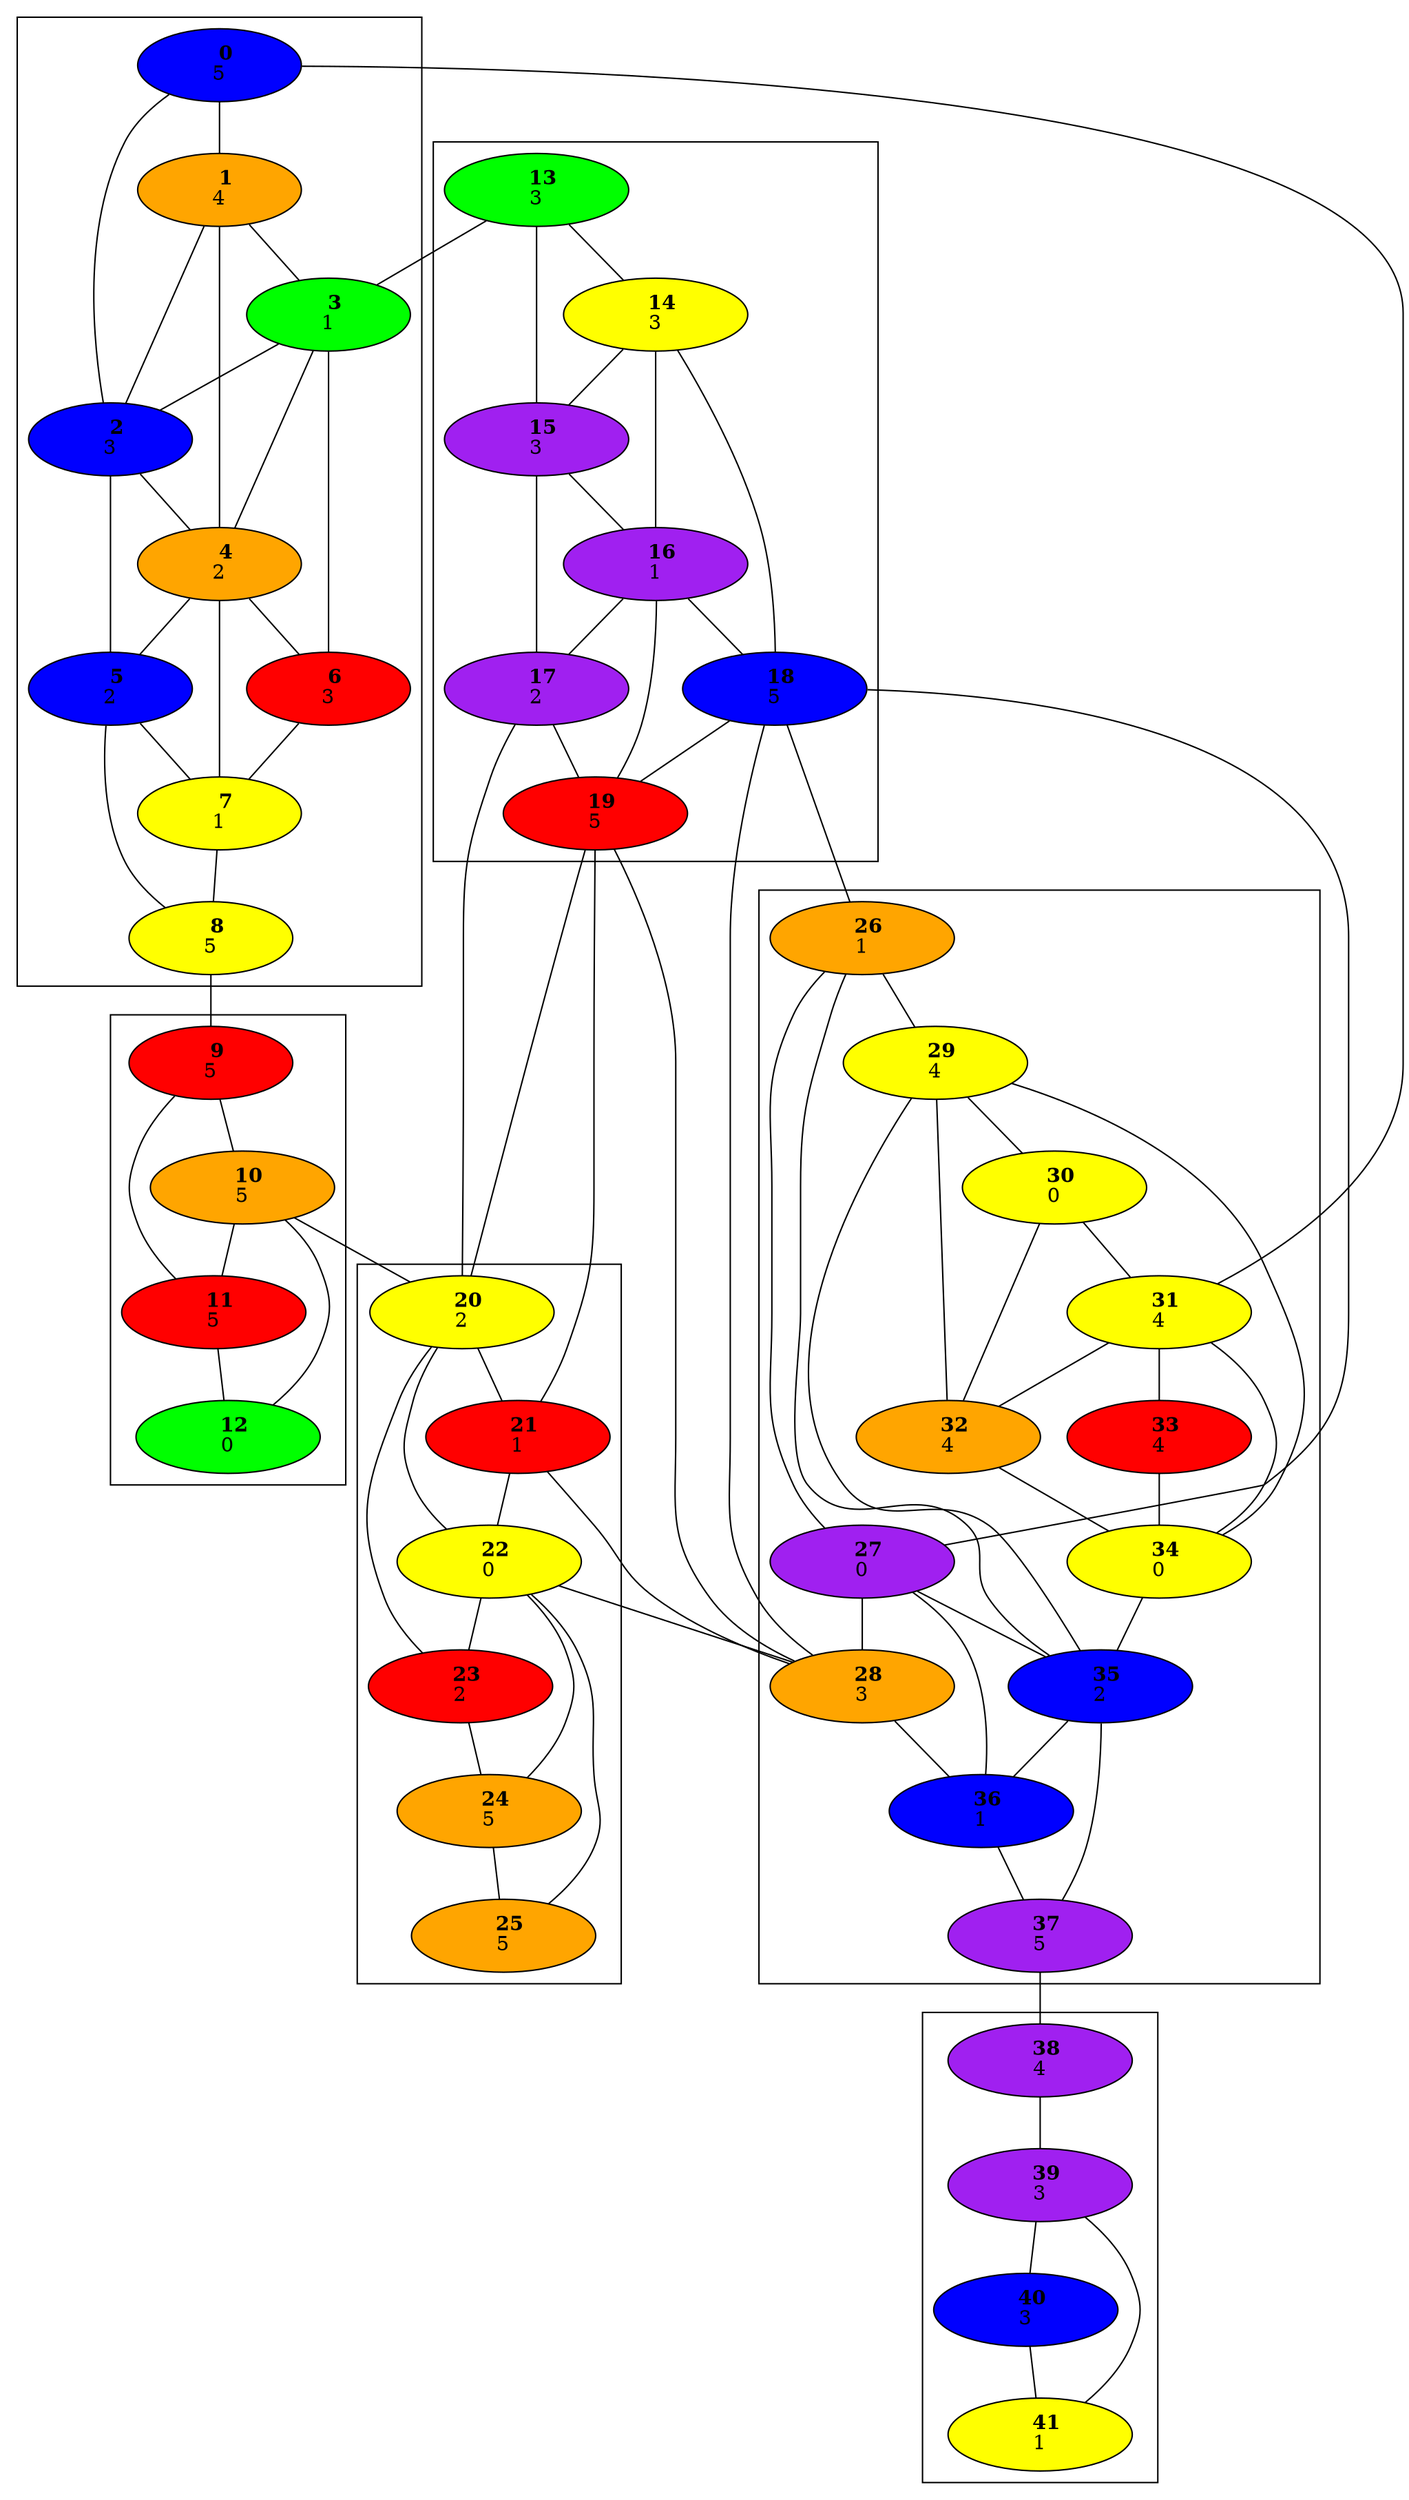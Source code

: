 graph {
	subgraph cluster0 {
		0
		1
		2
		3
		4
		5
		6
		7
		8
	}
	subgraph cluster1 {
		9
		10
		11
		12
	}
	subgraph cluster2 {
		13
		14
		15
		16
		17
		18
		19
	}
	subgraph cluster3 {
		20
		21
		22
		23
		24
		25
	}
	subgraph cluster4 {
		26
		27
		28
		29
		30
		31
		32
		33
		34
		35
		36
		37
	}
	subgraph cluster5 {
		38
		39
		40
		41
	}
	0 -- 1
	0 -- 2
	0 -- 31
	1 -- 2
	1 -- 3
	1 -- 4
	2 -- 4
	2 -- 5
	3 -- 2
	3 -- 4
	3 -- 6
	4 -- 5
	4 -- 6
	4 -- 7
	5 -- 7
	5 -- 8
	6 -- 7
	7 -- 8
	8 -- 9
	9 -- 10
	9 -- 11
	10 -- 11
	10 -- 12
	10 -- 20
	11 -- 12
	13 -- 3
	13 -- 14
	13 -- 15
	14 -- 15
	14 -- 16
	14 -- 18
	15 -- 16
	15 -- 17
	16 -- 17
	16 -- 18
	16 -- 19
	17 -- 19
	17 -- 20
	18 -- 19
	18 -- 26
	18 -- 27
	18 -- 28
	19 -- 20
	19 -- 21
	19 -- 28
	20 -- 21
	20 -- 22
	20 -- 23
	21 -- 22
	21 -- 28
	22 -- 23
	22 -- 24
	22 -- 25
	22 -- 28
	23 -- 24
	24 -- 25
	26 -- 27
	26 -- 29
	26 -- 35
	27 -- 28
	27 -- 35
	27 -- 36
	28 -- 36
	29 -- 30
	29 -- 32
	29 -- 34
	29 -- 35
	30 -- 31
	30 -- 32
	31 -- 32
	31 -- 33
	31 -- 34
	32 -- 34
	33 -- 34
	34 -- 35
	35 -- 36
	35 -- 37
	36 -- 37
	37 -- 38
	38 -- 39
	39 -- 40
	39 -- 41
	40 -- 41
	0 [fillcolor=blue style=filled]
	1 [fillcolor=orange style=filled]
	2 [fillcolor=blue style=filled]
	3 [fillcolor=green style=filled]
	4 [fillcolor=orange style=filled]
	5 [fillcolor=blue style=filled]
	6 [fillcolor=red style=filled]
	7 [fillcolor=yellow style=filled]
	8 [fillcolor=yellow style=filled]
	9 [fillcolor=red style=filled]
	10 [fillcolor=orange style=filled]
	11 [fillcolor=red style=filled]
	12 [fillcolor=green style=filled]
	13 [fillcolor=green style=filled]
	14 [fillcolor=yellow style=filled]
	15 [fillcolor=purple style=filled]
	16 [fillcolor=purple style=filled]
	17 [fillcolor=purple style=filled]
	18 [fillcolor=blue style=filled]
	19 [fillcolor=red style=filled]
	20 [fillcolor=yellow style=filled]
	21 [fillcolor=red style=filled]
	22 [fillcolor=yellow style=filled]
	23 [fillcolor=red style=filled]
	24 [fillcolor=orange style=filled]
	25 [fillcolor=orange style=filled]
	26 [fillcolor=orange style=filled]
	27 [fillcolor=purple style=filled]
	28 [fillcolor=orange style=filled]
	29 [fillcolor=yellow style=filled]
	30 [fillcolor=yellow style=filled]
	31 [fillcolor=yellow style=filled]
	32 [fillcolor=orange style=filled]
	33 [fillcolor=red style=filled]
	34 [fillcolor=yellow style=filled]
	35 [fillcolor=blue style=filled]
	36 [fillcolor=blue style=filled]
	37 [fillcolor=purple style=filled]
	38 [fillcolor=purple style=filled]
	39 [fillcolor=purple style=filled]
	40 [fillcolor=blue style=filled]
	41 [fillcolor=yellow style=filled]
	0 [label=< <b>      0    </b> <br/>5>]
	1 [label=< <b>      1    </b> <br/>4>]
	2 [label=< <b>      2    </b> <br/>3>]
	3 [label=< <b>      3    </b> <br/>1>]
	4 [label=< <b>      4    </b> <br/>2>]
	5 [label=< <b>      5    </b> <br/>2>]
	6 [label=< <b>      6    </b> <br/>3>]
	7 [label=< <b>      7    </b> <br/>1>]
	8 [label=< <b>      8    </b> <br/>5>]
	9 [label=< <b>      9    </b> <br/>5>]
	10 [label=< <b>      10    </b> <br/>5>]
	11 [label=< <b>      11    </b> <br/>5>]
	12 [label=< <b>      12    </b> <br/>0>]
	13 [label=< <b>      13    </b> <br/>3>]
	14 [label=< <b>      14    </b> <br/>3>]
	15 [label=< <b>      15    </b> <br/>3>]
	16 [label=< <b>      16    </b> <br/>1>]
	17 [label=< <b>      17    </b> <br/>2>]
	18 [label=< <b>      18    </b> <br/>5>]
	19 [label=< <b>      19    </b> <br/>5>]
	20 [label=< <b>      20    </b> <br/>2>]
	21 [label=< <b>      21    </b> <br/>1>]
	22 [label=< <b>      22    </b> <br/>0>]
	23 [label=< <b>      23    </b> <br/>2>]
	24 [label=< <b>      24    </b> <br/>5>]
	25 [label=< <b>      25    </b> <br/>5>]
	26 [label=< <b>      26    </b> <br/>1>]
	27 [label=< <b>      27    </b> <br/>0>]
	28 [label=< <b>      28    </b> <br/>3>]
	29 [label=< <b>      29    </b> <br/>4>]
	30 [label=< <b>      30    </b> <br/>0>]
	31 [label=< <b>      31    </b> <br/>4>]
	32 [label=< <b>      32    </b> <br/>4>]
	33 [label=< <b>      33    </b> <br/>4>]
	34 [label=< <b>      34    </b> <br/>0>]
	35 [label=< <b>      35    </b> <br/>2>]
	36 [label=< <b>      36    </b> <br/>1>]
	37 [label=< <b>      37    </b> <br/>5>]
	38 [label=< <b>      38    </b> <br/>4>]
	39 [label=< <b>      39    </b> <br/>3>]
	40 [label=< <b>      40    </b> <br/>3>]
	41 [label=< <b>      41    </b> <br/>1>]
}
